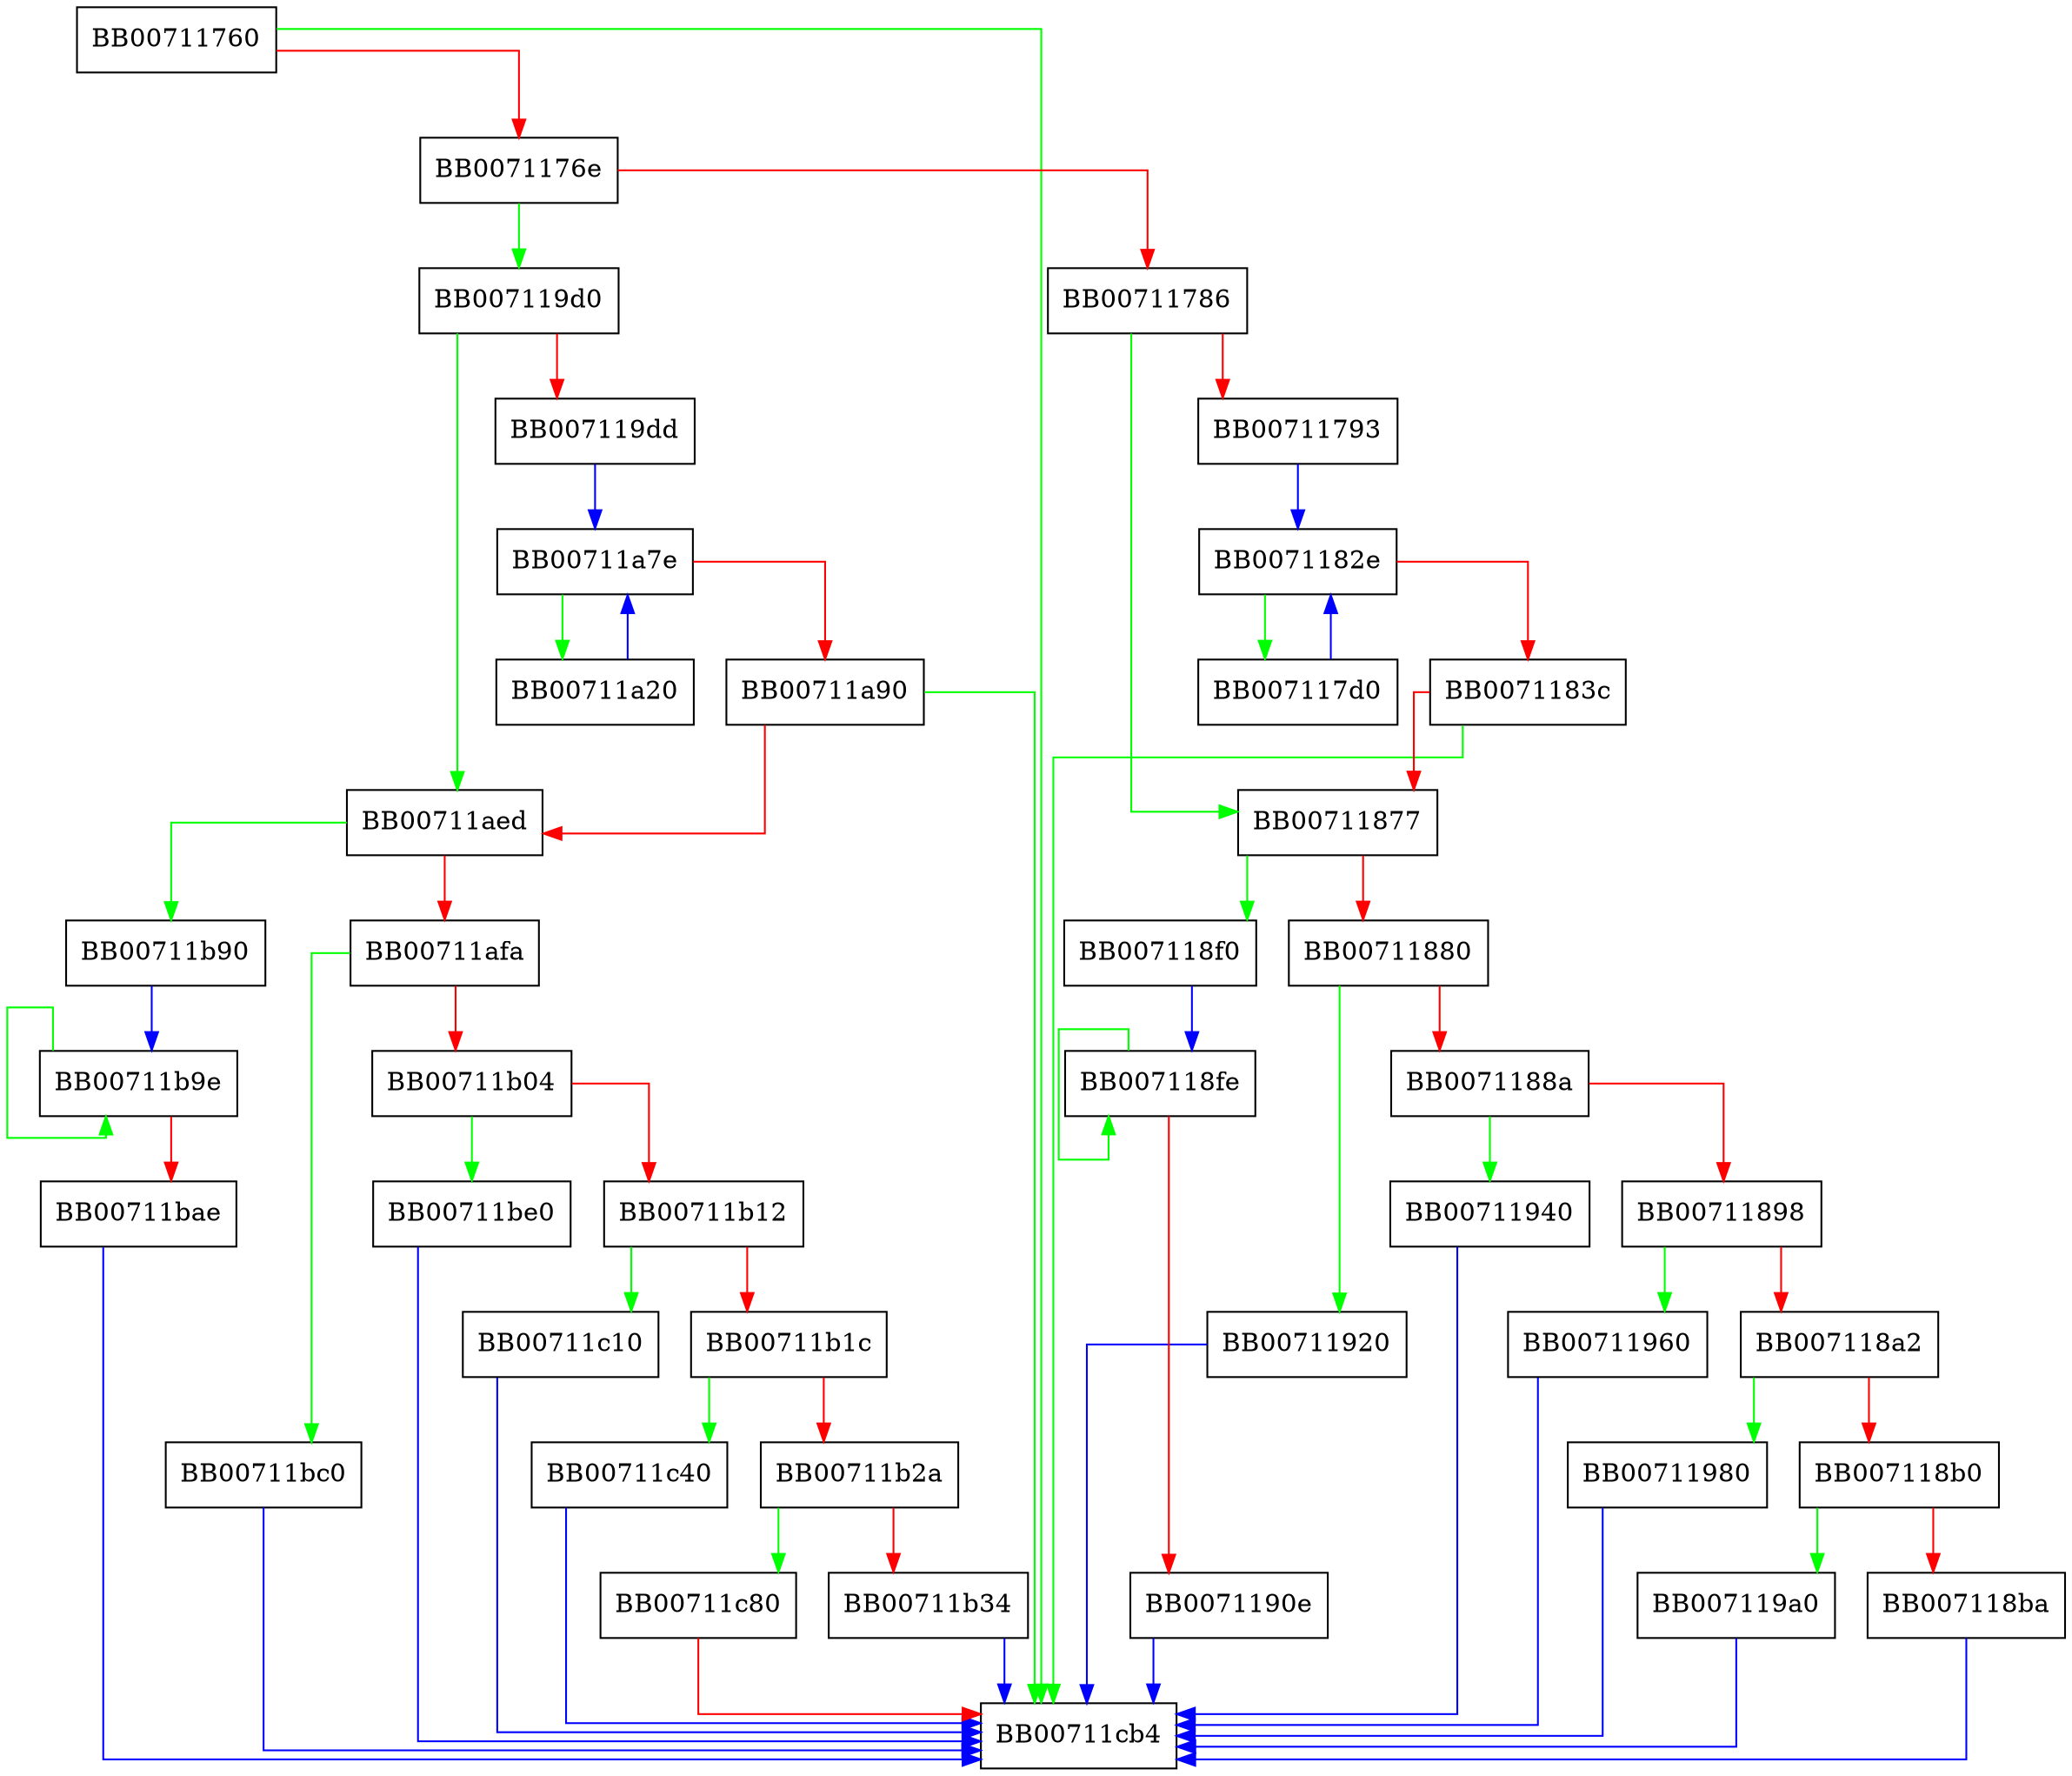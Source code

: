 digraph aesni_ecb_encrypt {
  node [shape="box"];
  graph [splines=ortho];
  BB00711760 -> BB00711cb4 [color="green"];
  BB00711760 -> BB0071176e [color="red"];
  BB0071176e -> BB007119d0 [color="green"];
  BB0071176e -> BB00711786 [color="red"];
  BB00711786 -> BB00711877 [color="green"];
  BB00711786 -> BB00711793 [color="red"];
  BB00711793 -> BB0071182e [color="blue"];
  BB007117d0 -> BB0071182e [color="blue"];
  BB0071182e -> BB007117d0 [color="green"];
  BB0071182e -> BB0071183c [color="red"];
  BB0071183c -> BB00711cb4 [color="green"];
  BB0071183c -> BB00711877 [color="red"];
  BB00711877 -> BB007118f0 [color="green"];
  BB00711877 -> BB00711880 [color="red"];
  BB00711880 -> BB00711920 [color="green"];
  BB00711880 -> BB0071188a [color="red"];
  BB0071188a -> BB00711940 [color="green"];
  BB0071188a -> BB00711898 [color="red"];
  BB00711898 -> BB00711960 [color="green"];
  BB00711898 -> BB007118a2 [color="red"];
  BB007118a2 -> BB00711980 [color="green"];
  BB007118a2 -> BB007118b0 [color="red"];
  BB007118b0 -> BB007119a0 [color="green"];
  BB007118b0 -> BB007118ba [color="red"];
  BB007118ba -> BB00711cb4 [color="blue"];
  BB007118f0 -> BB007118fe [color="blue"];
  BB007118fe -> BB007118fe [color="green"];
  BB007118fe -> BB0071190e [color="red"];
  BB0071190e -> BB00711cb4 [color="blue"];
  BB00711920 -> BB00711cb4 [color="blue"];
  BB00711940 -> BB00711cb4 [color="blue"];
  BB00711960 -> BB00711cb4 [color="blue"];
  BB00711980 -> BB00711cb4 [color="blue"];
  BB007119a0 -> BB00711cb4 [color="blue"];
  BB007119d0 -> BB00711aed [color="green"];
  BB007119d0 -> BB007119dd [color="red"];
  BB007119dd -> BB00711a7e [color="blue"];
  BB00711a20 -> BB00711a7e [color="blue"];
  BB00711a7e -> BB00711a20 [color="green"];
  BB00711a7e -> BB00711a90 [color="red"];
  BB00711a90 -> BB00711cb4 [color="green"];
  BB00711a90 -> BB00711aed [color="red"];
  BB00711aed -> BB00711b90 [color="green"];
  BB00711aed -> BB00711afa [color="red"];
  BB00711afa -> BB00711bc0 [color="green"];
  BB00711afa -> BB00711b04 [color="red"];
  BB00711b04 -> BB00711be0 [color="green"];
  BB00711b04 -> BB00711b12 [color="red"];
  BB00711b12 -> BB00711c10 [color="green"];
  BB00711b12 -> BB00711b1c [color="red"];
  BB00711b1c -> BB00711c40 [color="green"];
  BB00711b1c -> BB00711b2a [color="red"];
  BB00711b2a -> BB00711c80 [color="green"];
  BB00711b2a -> BB00711b34 [color="red"];
  BB00711b34 -> BB00711cb4 [color="blue"];
  BB00711b90 -> BB00711b9e [color="blue"];
  BB00711b9e -> BB00711b9e [color="green"];
  BB00711b9e -> BB00711bae [color="red"];
  BB00711bae -> BB00711cb4 [color="blue"];
  BB00711bc0 -> BB00711cb4 [color="blue"];
  BB00711be0 -> BB00711cb4 [color="blue"];
  BB00711c10 -> BB00711cb4 [color="blue"];
  BB00711c40 -> BB00711cb4 [color="blue"];
  BB00711c80 -> BB00711cb4 [color="red"];
}
